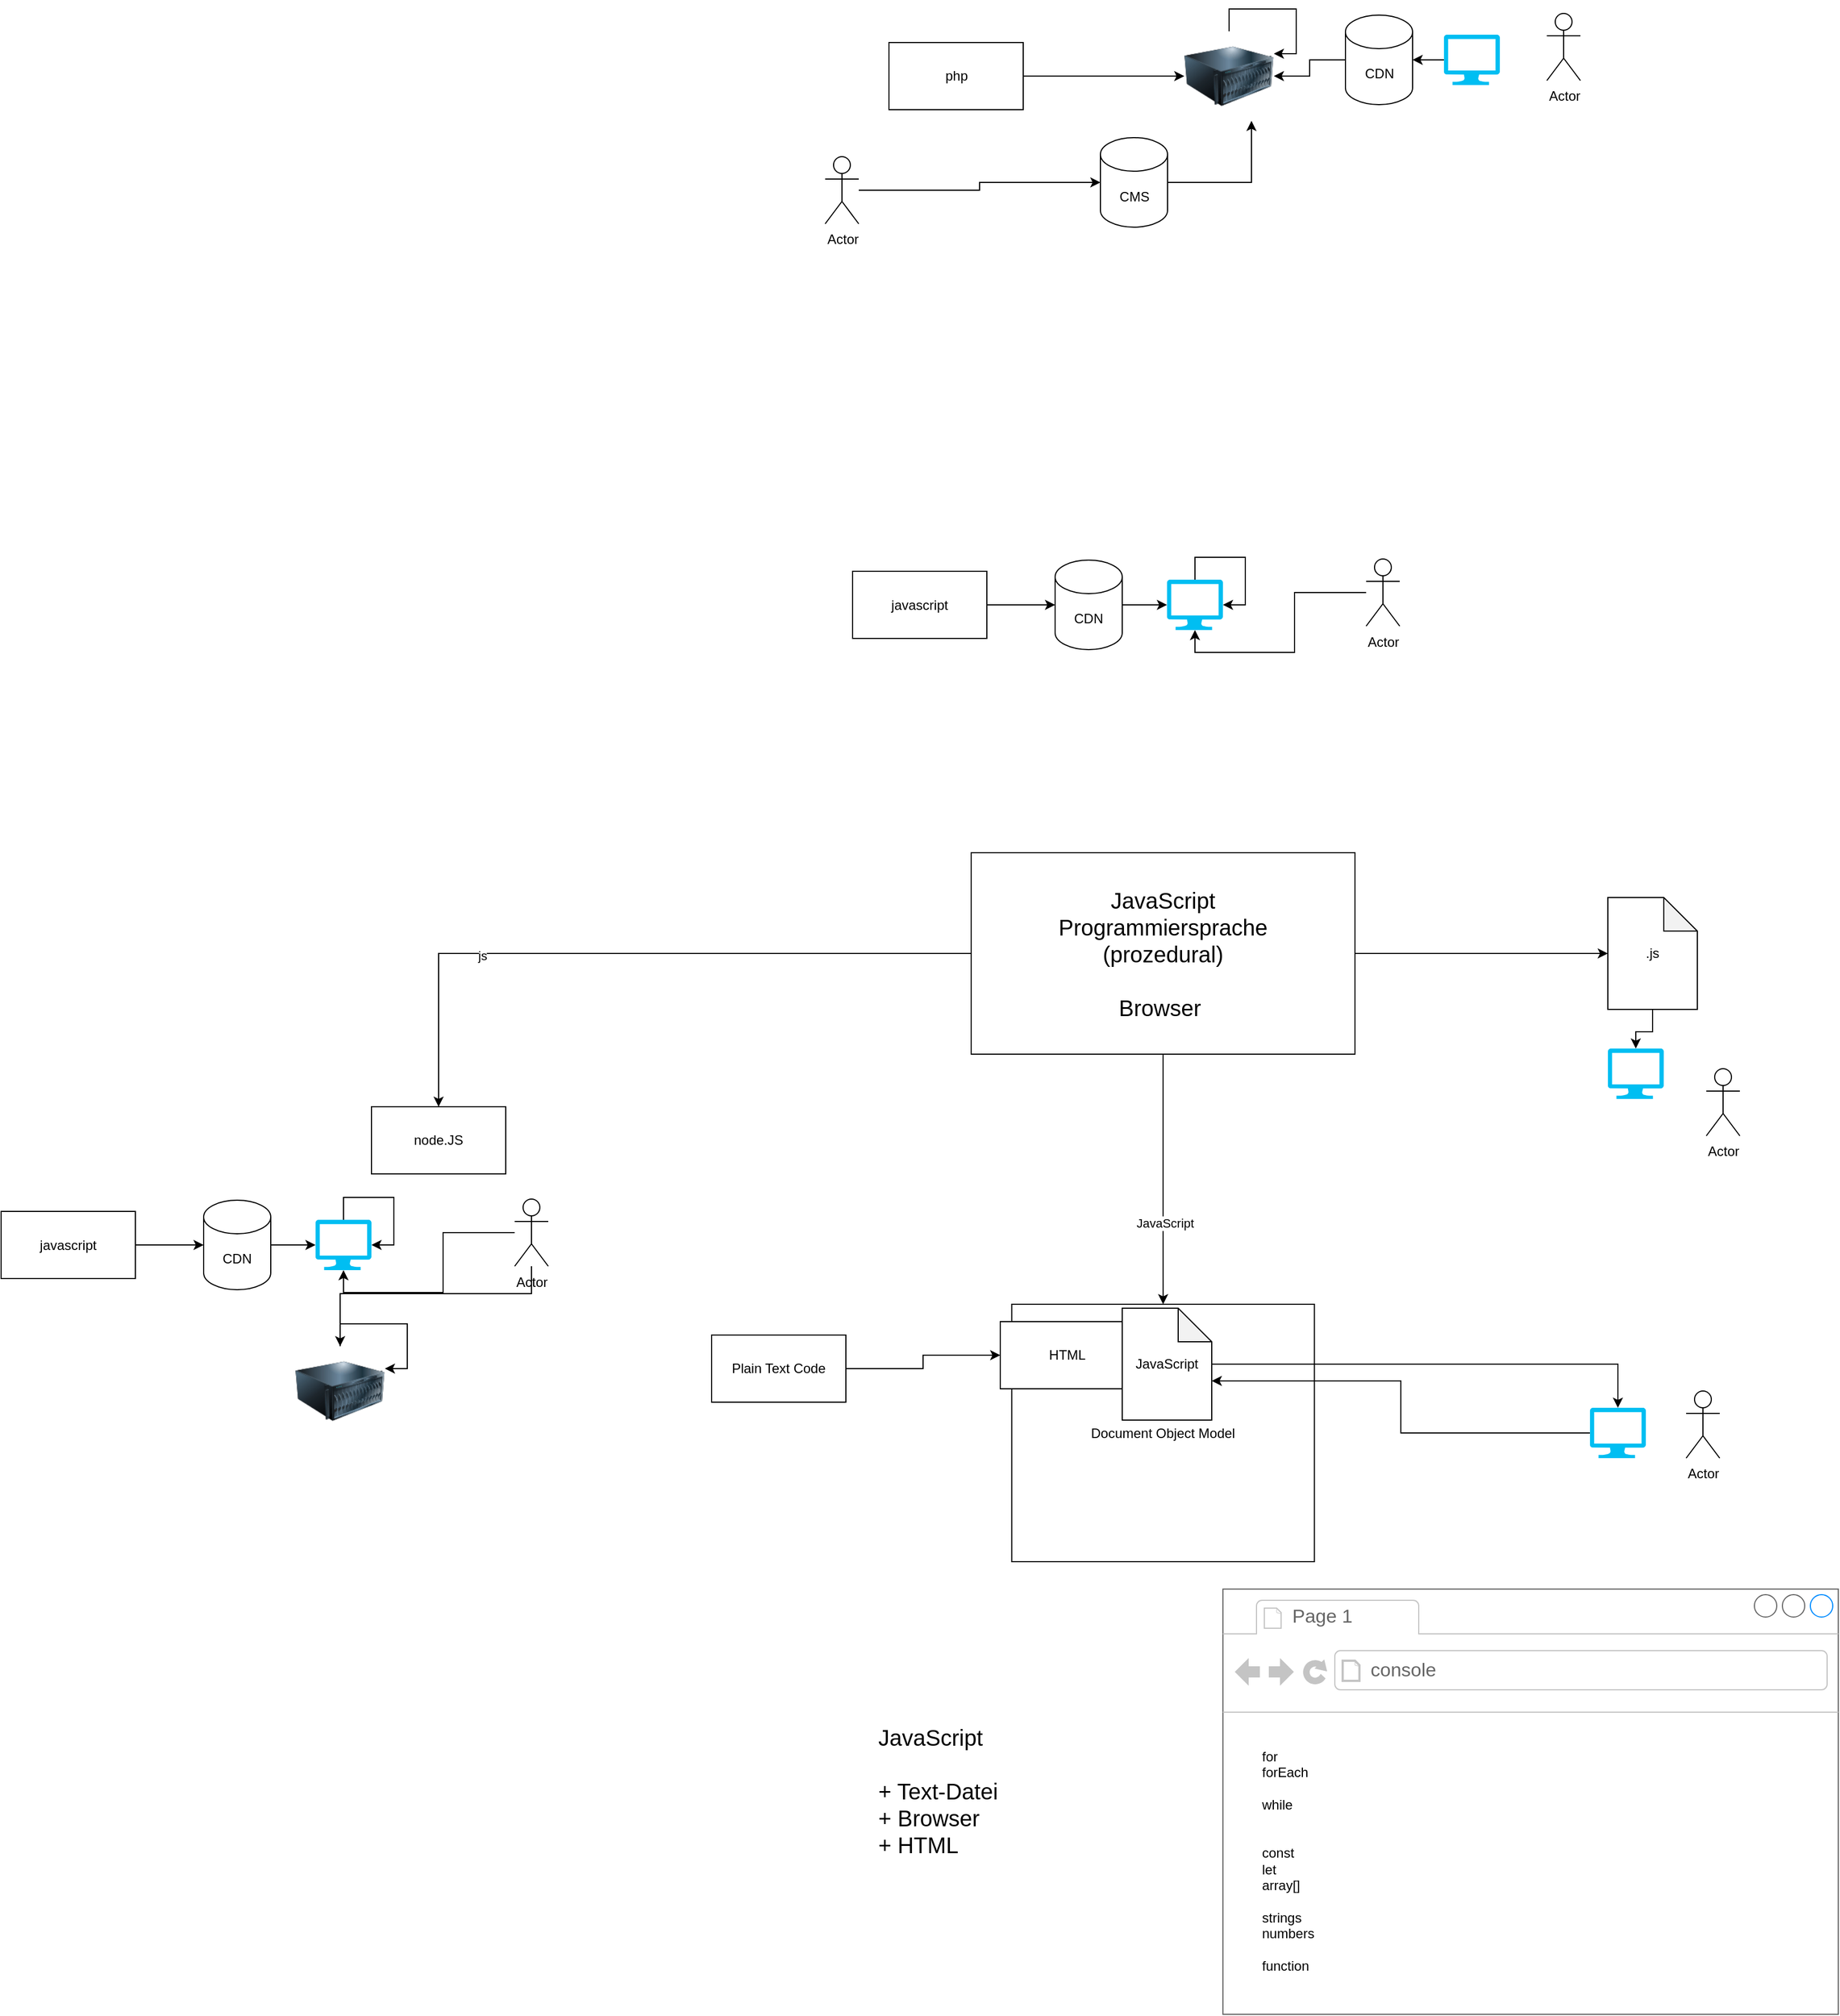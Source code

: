 <mxfile border="50" scale="3" compressed="false" locked="false" version="24.6.4" type="device">
  <diagram name="Blank" id="YmL12bMKpDGza6XwsDPr">
    <mxGraphModel dx="2486" dy="1894" grid="0" gridSize="10" guides="1" tooltips="1" connect="1" arrows="1" fold="1" page="0" pageScale="1" pageWidth="827" pageHeight="1169" background="none" math="1" shadow="0">
      <root>
        <mxCell id="X5NqExCQtvZxIxQ7pmgY-0" />
        <mxCell id="1" parent="X5NqExCQtvZxIxQ7pmgY-0" />
        <mxCell id="_yiDeYU9gXm-hQrSFv3a-10" style="edgeStyle=orthogonalEdgeStyle;rounded=0;orthogonalLoop=1;jettySize=auto;html=1;entryX=0.5;entryY=0;entryDx=0;entryDy=0;" edge="1" parent="1" source="_yiDeYU9gXm-hQrSFv3a-1" target="_yiDeYU9gXm-hQrSFv3a-9">
          <mxGeometry relative="1" as="geometry" />
        </mxCell>
        <mxCell id="_yiDeYU9gXm-hQrSFv3a-15" value="js" style="edgeLabel;html=1;align=center;verticalAlign=middle;resizable=0;points=[];" vertex="1" connectable="0" parent="_yiDeYU9gXm-hQrSFv3a-10">
          <mxGeometry x="0.425" y="2" relative="1" as="geometry">
            <mxPoint as="offset" />
          </mxGeometry>
        </mxCell>
        <mxCell id="_yiDeYU9gXm-hQrSFv3a-55" value="" style="edgeStyle=orthogonalEdgeStyle;rounded=0;orthogonalLoop=1;jettySize=auto;html=1;" edge="1" parent="1" source="_yiDeYU9gXm-hQrSFv3a-1" target="_yiDeYU9gXm-hQrSFv3a-54">
          <mxGeometry relative="1" as="geometry" />
        </mxCell>
        <mxCell id="_yiDeYU9gXm-hQrSFv3a-62" value="JavaScript" style="edgeLabel;html=1;align=center;verticalAlign=middle;resizable=0;points=[];" vertex="1" connectable="0" parent="_yiDeYU9gXm-hQrSFv3a-55">
          <mxGeometry x="0.352" y="1" relative="1" as="geometry">
            <mxPoint as="offset" />
          </mxGeometry>
        </mxCell>
        <mxCell id="_yiDeYU9gXm-hQrSFv3a-1" value="&lt;font style=&quot;font-size: 20px;&quot;&gt;JavaScript&lt;/font&gt;&lt;div&gt;&lt;span style=&quot;font-size: 20px;&quot;&gt;Programmiersprache&lt;/span&gt;&lt;/div&gt;&lt;div&gt;&lt;span style=&quot;font-size: 20px;&quot;&gt;(prozedural)&lt;/span&gt;&lt;/div&gt;&lt;div&gt;&lt;span style=&quot;font-size: 20px;&quot;&gt;&lt;br&gt;&lt;/span&gt;&lt;/div&gt;&lt;div&gt;&lt;span style=&quot;font-size: 20px;&quot;&gt;Browser&amp;nbsp;&lt;/span&gt;&lt;/div&gt;" style="rounded=0;whiteSpace=wrap;html=1;" vertex="1" parent="1">
          <mxGeometry x="-174" y="58" width="343" height="180" as="geometry" />
        </mxCell>
        <mxCell id="_yiDeYU9gXm-hQrSFv3a-7" style="edgeStyle=orthogonalEdgeStyle;rounded=0;orthogonalLoop=1;jettySize=auto;html=1;" edge="1" parent="1" source="_yiDeYU9gXm-hQrSFv3a-5" target="_yiDeYU9gXm-hQrSFv3a-6">
          <mxGeometry relative="1" as="geometry" />
        </mxCell>
        <mxCell id="_yiDeYU9gXm-hQrSFv3a-5" value=".js" style="shape=note;whiteSpace=wrap;html=1;backgroundOutline=1;darkOpacity=0.05;" vertex="1" parent="1">
          <mxGeometry x="395" y="98" width="80" height="100" as="geometry" />
        </mxCell>
        <mxCell id="_yiDeYU9gXm-hQrSFv3a-6" value="" style="verticalLabelPosition=bottom;html=1;verticalAlign=top;align=center;strokeColor=none;fillColor=#00BEF2;shape=mxgraph.azure.computer;pointerEvents=1;" vertex="1" parent="1">
          <mxGeometry x="395" y="233" width="50" height="45" as="geometry" />
        </mxCell>
        <mxCell id="_yiDeYU9gXm-hQrSFv3a-8" style="edgeStyle=orthogonalEdgeStyle;rounded=0;orthogonalLoop=1;jettySize=auto;html=1;entryX=0;entryY=0.5;entryDx=0;entryDy=0;entryPerimeter=0;" edge="1" parent="1" source="_yiDeYU9gXm-hQrSFv3a-1" target="_yiDeYU9gXm-hQrSFv3a-5">
          <mxGeometry relative="1" as="geometry" />
        </mxCell>
        <mxCell id="_yiDeYU9gXm-hQrSFv3a-9" value="node.JS" style="rounded=0;whiteSpace=wrap;html=1;" vertex="1" parent="1">
          <mxGeometry x="-710" y="285" width="120" height="60" as="geometry" />
        </mxCell>
        <mxCell id="_yiDeYU9gXm-hQrSFv3a-16" value="Actor" style="shape=umlActor;verticalLabelPosition=bottom;verticalAlign=top;html=1;outlineConnect=0;" vertex="1" parent="1">
          <mxGeometry x="483" y="251" width="30" height="60" as="geometry" />
        </mxCell>
        <mxCell id="_yiDeYU9gXm-hQrSFv3a-17" value="javascript" style="rounded=0;whiteSpace=wrap;html=1;" vertex="1" parent="1">
          <mxGeometry x="-280" y="-193.5" width="120" height="60" as="geometry" />
        </mxCell>
        <mxCell id="_yiDeYU9gXm-hQrSFv3a-24" style="edgeStyle=orthogonalEdgeStyle;rounded=0;orthogonalLoop=1;jettySize=auto;html=1;" edge="1" parent="1" source="_yiDeYU9gXm-hQrSFv3a-18" target="_yiDeYU9gXm-hQrSFv3a-23">
          <mxGeometry relative="1" as="geometry" />
        </mxCell>
        <mxCell id="_yiDeYU9gXm-hQrSFv3a-18" value="php" style="rounded=0;whiteSpace=wrap;html=1;" vertex="1" parent="1">
          <mxGeometry x="-247.5" y="-666" width="120" height="60" as="geometry" />
        </mxCell>
        <mxCell id="_yiDeYU9gXm-hQrSFv3a-22" style="edgeStyle=orthogonalEdgeStyle;rounded=0;orthogonalLoop=1;jettySize=auto;html=1;entryX=1;entryY=0.5;entryDx=0;entryDy=0;entryPerimeter=0;" edge="1" parent="1" source="_yiDeYU9gXm-hQrSFv3a-19" target="_yiDeYU9gXm-hQrSFv3a-19">
          <mxGeometry relative="1" as="geometry">
            <mxPoint x="168" y="-163.5" as="targetPoint" />
          </mxGeometry>
        </mxCell>
        <mxCell id="_yiDeYU9gXm-hQrSFv3a-19" value="" style="verticalLabelPosition=bottom;html=1;verticalAlign=top;align=center;strokeColor=none;fillColor=#00BEF2;shape=mxgraph.azure.computer;pointerEvents=1;" vertex="1" parent="1">
          <mxGeometry x="1" y="-186" width="50" height="45" as="geometry" />
        </mxCell>
        <mxCell id="_yiDeYU9gXm-hQrSFv3a-20" style="edgeStyle=orthogonalEdgeStyle;rounded=0;orthogonalLoop=1;jettySize=auto;html=1;entryX=0;entryY=0.5;entryDx=0;entryDy=0;entryPerimeter=0;" edge="1" parent="1" source="_yiDeYU9gXm-hQrSFv3a-31" target="_yiDeYU9gXm-hQrSFv3a-19">
          <mxGeometry relative="1" as="geometry" />
        </mxCell>
        <mxCell id="_yiDeYU9gXm-hQrSFv3a-23" value="" style="image;html=1;image=img/lib/clip_art/computers/Server_128x128.png" vertex="1" parent="1">
          <mxGeometry x="16.5" y="-676" width="80" height="80" as="geometry" />
        </mxCell>
        <mxCell id="_yiDeYU9gXm-hQrSFv3a-25" style="edgeStyle=orthogonalEdgeStyle;rounded=0;orthogonalLoop=1;jettySize=auto;html=1;entryX=1;entryY=0.25;entryDx=0;entryDy=0;" edge="1" parent="1" source="_yiDeYU9gXm-hQrSFv3a-23" target="_yiDeYU9gXm-hQrSFv3a-23">
          <mxGeometry relative="1" as="geometry" />
        </mxCell>
        <mxCell id="_yiDeYU9gXm-hQrSFv3a-26" value="Actor" style="shape=umlActor;verticalLabelPosition=bottom;verticalAlign=top;html=1;outlineConnect=0;" vertex="1" parent="1">
          <mxGeometry x="179" y="-204.5" width="30" height="60" as="geometry" />
        </mxCell>
        <mxCell id="_yiDeYU9gXm-hQrSFv3a-28" value="Actor" style="shape=umlActor;verticalLabelPosition=bottom;verticalAlign=top;html=1;outlineConnect=0;" vertex="1" parent="1">
          <mxGeometry x="340.5" y="-692" width="30" height="60" as="geometry" />
        </mxCell>
        <mxCell id="_yiDeYU9gXm-hQrSFv3a-30" style="edgeStyle=orthogonalEdgeStyle;rounded=0;orthogonalLoop=1;jettySize=auto;html=1;" edge="1" parent="1" source="_yiDeYU9gXm-hQrSFv3a-37" target="_yiDeYU9gXm-hQrSFv3a-23">
          <mxGeometry relative="1" as="geometry" />
        </mxCell>
        <mxCell id="_yiDeYU9gXm-hQrSFv3a-29" value="" style="verticalLabelPosition=bottom;html=1;verticalAlign=top;align=center;strokeColor=none;fillColor=#00BEF2;shape=mxgraph.azure.computer;pointerEvents=1;" vertex="1" parent="1">
          <mxGeometry x="248.5" y="-673" width="50" height="45" as="geometry" />
        </mxCell>
        <mxCell id="_yiDeYU9gXm-hQrSFv3a-32" value="" style="edgeStyle=orthogonalEdgeStyle;rounded=0;orthogonalLoop=1;jettySize=auto;html=1;entryX=0;entryY=0.5;entryDx=0;entryDy=0;entryPerimeter=0;" edge="1" parent="1" source="_yiDeYU9gXm-hQrSFv3a-17" target="_yiDeYU9gXm-hQrSFv3a-31">
          <mxGeometry relative="1" as="geometry">
            <mxPoint x="-160" y="-163.5" as="sourcePoint" />
            <mxPoint x="1" y="-163.5" as="targetPoint" />
          </mxGeometry>
        </mxCell>
        <mxCell id="_yiDeYU9gXm-hQrSFv3a-31" value="CDN" style="shape=cylinder3;whiteSpace=wrap;html=1;boundedLbl=1;backgroundOutline=1;size=15;" vertex="1" parent="1">
          <mxGeometry x="-99" y="-203.5" width="60" height="80" as="geometry" />
        </mxCell>
        <mxCell id="_yiDeYU9gXm-hQrSFv3a-36" style="edgeStyle=orthogonalEdgeStyle;rounded=0;orthogonalLoop=1;jettySize=auto;html=1;entryX=0.75;entryY=1;entryDx=0;entryDy=0;" edge="1" parent="1" source="_yiDeYU9gXm-hQrSFv3a-33" target="_yiDeYU9gXm-hQrSFv3a-23">
          <mxGeometry relative="1" as="geometry" />
        </mxCell>
        <mxCell id="_yiDeYU9gXm-hQrSFv3a-33" value="CMS" style="shape=cylinder3;whiteSpace=wrap;html=1;boundedLbl=1;backgroundOutline=1;size=15;" vertex="1" parent="1">
          <mxGeometry x="-58.5" y="-581" width="60" height="80" as="geometry" />
        </mxCell>
        <mxCell id="_yiDeYU9gXm-hQrSFv3a-35" style="edgeStyle=orthogonalEdgeStyle;rounded=0;orthogonalLoop=1;jettySize=auto;html=1;" edge="1" parent="1" source="_yiDeYU9gXm-hQrSFv3a-34" target="_yiDeYU9gXm-hQrSFv3a-33">
          <mxGeometry relative="1" as="geometry" />
        </mxCell>
        <mxCell id="_yiDeYU9gXm-hQrSFv3a-34" value="Actor" style="shape=umlActor;verticalLabelPosition=bottom;verticalAlign=top;html=1;outlineConnect=0;" vertex="1" parent="1">
          <mxGeometry x="-304.5" y="-564" width="30" height="60" as="geometry" />
        </mxCell>
        <mxCell id="_yiDeYU9gXm-hQrSFv3a-38" value="" style="edgeStyle=orthogonalEdgeStyle;rounded=0;orthogonalLoop=1;jettySize=auto;html=1;" edge="1" parent="1" source="_yiDeYU9gXm-hQrSFv3a-29" target="_yiDeYU9gXm-hQrSFv3a-37">
          <mxGeometry relative="1" as="geometry">
            <mxPoint x="248.5" y="-650" as="sourcePoint" />
            <mxPoint x="96.5" y="-636" as="targetPoint" />
          </mxGeometry>
        </mxCell>
        <mxCell id="_yiDeYU9gXm-hQrSFv3a-37" value="CDN" style="shape=cylinder3;whiteSpace=wrap;html=1;boundedLbl=1;backgroundOutline=1;size=15;" vertex="1" parent="1">
          <mxGeometry x="160.5" y="-690.5" width="60" height="80" as="geometry" />
        </mxCell>
        <mxCell id="_yiDeYU9gXm-hQrSFv3a-41" style="edgeStyle=orthogonalEdgeStyle;rounded=0;orthogonalLoop=1;jettySize=auto;html=1;entryX=0.5;entryY=1;entryDx=0;entryDy=0;entryPerimeter=0;" edge="1" parent="1" source="_yiDeYU9gXm-hQrSFv3a-26" target="_yiDeYU9gXm-hQrSFv3a-19">
          <mxGeometry relative="1" as="geometry" />
        </mxCell>
        <mxCell id="_yiDeYU9gXm-hQrSFv3a-42" value="javascript" style="rounded=0;whiteSpace=wrap;html=1;" vertex="1" parent="1">
          <mxGeometry x="-1041" y="378.5" width="120" height="60" as="geometry" />
        </mxCell>
        <mxCell id="_yiDeYU9gXm-hQrSFv3a-43" style="edgeStyle=orthogonalEdgeStyle;rounded=0;orthogonalLoop=1;jettySize=auto;html=1;entryX=1;entryY=0.5;entryDx=0;entryDy=0;entryPerimeter=0;" edge="1" parent="1" source="_yiDeYU9gXm-hQrSFv3a-44" target="_yiDeYU9gXm-hQrSFv3a-44">
          <mxGeometry relative="1" as="geometry">
            <mxPoint x="-593" y="408.5" as="targetPoint" />
          </mxGeometry>
        </mxCell>
        <mxCell id="_yiDeYU9gXm-hQrSFv3a-44" value="" style="verticalLabelPosition=bottom;html=1;verticalAlign=top;align=center;strokeColor=none;fillColor=#00BEF2;shape=mxgraph.azure.computer;pointerEvents=1;" vertex="1" parent="1">
          <mxGeometry x="-760" y="386" width="50" height="45" as="geometry" />
        </mxCell>
        <mxCell id="_yiDeYU9gXm-hQrSFv3a-45" style="edgeStyle=orthogonalEdgeStyle;rounded=0;orthogonalLoop=1;jettySize=auto;html=1;entryX=0;entryY=0.5;entryDx=0;entryDy=0;entryPerimeter=0;" edge="1" parent="1" source="_yiDeYU9gXm-hQrSFv3a-49" target="_yiDeYU9gXm-hQrSFv3a-44">
          <mxGeometry relative="1" as="geometry" />
        </mxCell>
        <mxCell id="_yiDeYU9gXm-hQrSFv3a-46" value="Actor" style="shape=umlActor;verticalLabelPosition=bottom;verticalAlign=top;html=1;outlineConnect=0;" vertex="1" parent="1">
          <mxGeometry x="-582" y="367.5" width="30" height="60" as="geometry" />
        </mxCell>
        <mxCell id="_yiDeYU9gXm-hQrSFv3a-47" style="edgeStyle=orthogonalEdgeStyle;rounded=0;orthogonalLoop=1;jettySize=auto;html=1;" edge="1" parent="1" source="_yiDeYU9gXm-hQrSFv3a-46" target="_yiDeYU9gXm-hQrSFv3a-50">
          <mxGeometry relative="1" as="geometry">
            <Array as="points">
              <mxPoint x="-567" y="452" />
              <mxPoint x="-738" y="452" />
            </Array>
          </mxGeometry>
        </mxCell>
        <mxCell id="_yiDeYU9gXm-hQrSFv3a-48" value="" style="edgeStyle=orthogonalEdgeStyle;rounded=0;orthogonalLoop=1;jettySize=auto;html=1;entryX=0;entryY=0.5;entryDx=0;entryDy=0;entryPerimeter=0;" edge="1" parent="1" source="_yiDeYU9gXm-hQrSFv3a-42" target="_yiDeYU9gXm-hQrSFv3a-49">
          <mxGeometry relative="1" as="geometry">
            <mxPoint x="-921" y="408.5" as="sourcePoint" />
            <mxPoint x="-760" y="408.5" as="targetPoint" />
          </mxGeometry>
        </mxCell>
        <mxCell id="_yiDeYU9gXm-hQrSFv3a-49" value="CDN" style="shape=cylinder3;whiteSpace=wrap;html=1;boundedLbl=1;backgroundOutline=1;size=15;" vertex="1" parent="1">
          <mxGeometry x="-860" y="368.5" width="60" height="80" as="geometry" />
        </mxCell>
        <mxCell id="_yiDeYU9gXm-hQrSFv3a-50" value="" style="image;html=1;image=img/lib/clip_art/computers/Server_128x128.png" vertex="1" parent="1">
          <mxGeometry x="-778" y="499" width="80" height="80" as="geometry" />
        </mxCell>
        <mxCell id="_yiDeYU9gXm-hQrSFv3a-51" style="edgeStyle=orthogonalEdgeStyle;rounded=0;orthogonalLoop=1;jettySize=auto;html=1;exitX=0.5;exitY=0;exitDx=0;exitDy=0;entryX=1;entryY=0.25;entryDx=0;entryDy=0;" edge="1" parent="1" source="_yiDeYU9gXm-hQrSFv3a-50" target="_yiDeYU9gXm-hQrSFv3a-50">
          <mxGeometry relative="1" as="geometry" />
        </mxCell>
        <mxCell id="_yiDeYU9gXm-hQrSFv3a-52" style="edgeStyle=orthogonalEdgeStyle;rounded=0;orthogonalLoop=1;jettySize=auto;html=1;entryX=0.5;entryY=1;entryDx=0;entryDy=0;entryPerimeter=0;" edge="1" parent="1" source="_yiDeYU9gXm-hQrSFv3a-46" target="_yiDeYU9gXm-hQrSFv3a-44">
          <mxGeometry relative="1" as="geometry" />
        </mxCell>
        <mxCell id="_yiDeYU9gXm-hQrSFv3a-54" value="&lt;div&gt;Document Object Model&lt;/div&gt;" style="whiteSpace=wrap;html=1;rounded=0;" vertex="1" parent="1">
          <mxGeometry x="-137.75" y="461.5" width="270.5" height="230" as="geometry" />
        </mxCell>
        <mxCell id="_yiDeYU9gXm-hQrSFv3a-56" value="HTML" style="rounded=0;whiteSpace=wrap;html=1;" vertex="1" parent="1">
          <mxGeometry x="-148" y="477" width="120" height="60" as="geometry" />
        </mxCell>
        <mxCell id="_yiDeYU9gXm-hQrSFv3a-57" value="Actor" style="shape=umlActor;verticalLabelPosition=bottom;verticalAlign=top;html=1;outlineConnect=0;" vertex="1" parent="1">
          <mxGeometry x="465" y="539" width="30" height="60" as="geometry" />
        </mxCell>
        <mxCell id="_yiDeYU9gXm-hQrSFv3a-58" value="" style="verticalLabelPosition=bottom;html=1;verticalAlign=top;align=center;strokeColor=none;fillColor=#00BEF2;shape=mxgraph.azure.computer;pointerEvents=1;" vertex="1" parent="1">
          <mxGeometry x="379" y="554" width="50" height="45" as="geometry" />
        </mxCell>
        <mxCell id="_yiDeYU9gXm-hQrSFv3a-61" style="edgeStyle=orthogonalEdgeStyle;rounded=0;orthogonalLoop=1;jettySize=auto;html=1;" edge="1" parent="1" source="_yiDeYU9gXm-hQrSFv3a-60" target="_yiDeYU9gXm-hQrSFv3a-56">
          <mxGeometry relative="1" as="geometry" />
        </mxCell>
        <mxCell id="_yiDeYU9gXm-hQrSFv3a-60" value="Plain Text Code" style="rounded=0;whiteSpace=wrap;html=1;" vertex="1" parent="1">
          <mxGeometry x="-406" y="489" width="120" height="60" as="geometry" />
        </mxCell>
        <mxCell id="_yiDeYU9gXm-hQrSFv3a-63" value="JavaScript" style="shape=note;whiteSpace=wrap;html=1;backgroundOutline=1;darkOpacity=0.05;" vertex="1" parent="1">
          <mxGeometry x="-39" y="465" width="80" height="100" as="geometry" />
        </mxCell>
        <mxCell id="_yiDeYU9gXm-hQrSFv3a-65" style="edgeStyle=orthogonalEdgeStyle;rounded=0;orthogonalLoop=1;jettySize=auto;html=1;entryX=0;entryY=0;entryDx=80;entryDy=65;entryPerimeter=0;" edge="1" parent="1" source="_yiDeYU9gXm-hQrSFv3a-58" target="_yiDeYU9gXm-hQrSFv3a-63">
          <mxGeometry relative="1" as="geometry" />
        </mxCell>
        <mxCell id="_yiDeYU9gXm-hQrSFv3a-66" style="edgeStyle=orthogonalEdgeStyle;rounded=0;orthogonalLoop=1;jettySize=auto;html=1;entryX=0.5;entryY=0;entryDx=0;entryDy=0;entryPerimeter=0;" edge="1" parent="1" source="_yiDeYU9gXm-hQrSFv3a-63" target="_yiDeYU9gXm-hQrSFv3a-58">
          <mxGeometry relative="1" as="geometry" />
        </mxCell>
        <mxCell id="_yiDeYU9gXm-hQrSFv3a-68" value="&lt;font style=&quot;font-size: 20px;&quot;&gt;JavaScript&lt;/font&gt;&lt;div style=&quot;font-size: 20px;&quot;&gt;&lt;br&gt;&lt;div&gt;+ Text-Datei&lt;/div&gt;&lt;div&gt;+ Browser&lt;/div&gt;&lt;div&gt;+ HTML&lt;/div&gt;&lt;div&gt;&lt;br&gt;&lt;/div&gt;&lt;div&gt;&lt;br&gt;&lt;/div&gt;&lt;div&gt;&lt;br&gt;&lt;/div&gt;&lt;div&gt;&lt;br&gt;&lt;/div&gt;&lt;div&gt;&lt;br&gt;&lt;/div&gt;&lt;/div&gt;" style="text;html=1;align=left;verticalAlign=top;whiteSpace=wrap;rounded=0;horizontal=1;" vertex="1" parent="1">
          <mxGeometry x="-259" y="830" width="281" height="143" as="geometry" />
        </mxCell>
        <mxCell id="_yiDeYU9gXm-hQrSFv3a-69" value="" style="strokeWidth=1;shadow=0;dashed=0;align=center;html=1;shape=mxgraph.mockup.containers.browserWindow;rSize=0;strokeColor=#666666;strokeColor2=#008cff;strokeColor3=#c4c4c4;mainText=,;recursiveResize=0;" vertex="1" parent="1">
          <mxGeometry x="51" y="716" width="550" height="380" as="geometry" />
        </mxCell>
        <mxCell id="_yiDeYU9gXm-hQrSFv3a-70" value="Page 1" style="strokeWidth=1;shadow=0;dashed=0;align=center;html=1;shape=mxgraph.mockup.containers.anchor;fontSize=17;fontColor=#666666;align=left;whiteSpace=wrap;" vertex="1" parent="_yiDeYU9gXm-hQrSFv3a-69">
          <mxGeometry x="60" y="12" width="110" height="26" as="geometry" />
        </mxCell>
        <mxCell id="_yiDeYU9gXm-hQrSFv3a-71" value="console" style="strokeWidth=1;shadow=0;dashed=0;align=center;html=1;shape=mxgraph.mockup.containers.anchor;rSize=0;fontSize=17;fontColor=#666666;align=left;" vertex="1" parent="_yiDeYU9gXm-hQrSFv3a-69">
          <mxGeometry x="130" y="60" width="250" height="26" as="geometry" />
        </mxCell>
        <mxCell id="_yiDeYU9gXm-hQrSFv3a-72" value="&lt;div&gt;for&lt;/div&gt;&lt;div&gt;forEach&lt;/div&gt;&lt;div&gt;&lt;br&gt;&lt;/div&gt;&lt;div&gt;while&lt;/div&gt;&lt;div&gt;&lt;br&gt;&lt;/div&gt;&lt;div&gt;&lt;br&gt;&lt;/div&gt;const&lt;div&gt;let&lt;/div&gt;&lt;div&gt;array[]&lt;/div&gt;&lt;div&gt;&lt;br&gt;&lt;/div&gt;&lt;div&gt;strings&amp;nbsp;&lt;/div&gt;&lt;div&gt;numbers&lt;/div&gt;&lt;div&gt;&lt;br&gt;&lt;/div&gt;&lt;div&gt;function&lt;/div&gt;" style="text;html=1;align=left;verticalAlign=middle;whiteSpace=wrap;rounded=0;" vertex="1" parent="_yiDeYU9gXm-hQrSFv3a-69">
          <mxGeometry x="33" y="139" width="217" height="207" as="geometry" />
        </mxCell>
      </root>
    </mxGraphModel>
  </diagram>
</mxfile>
